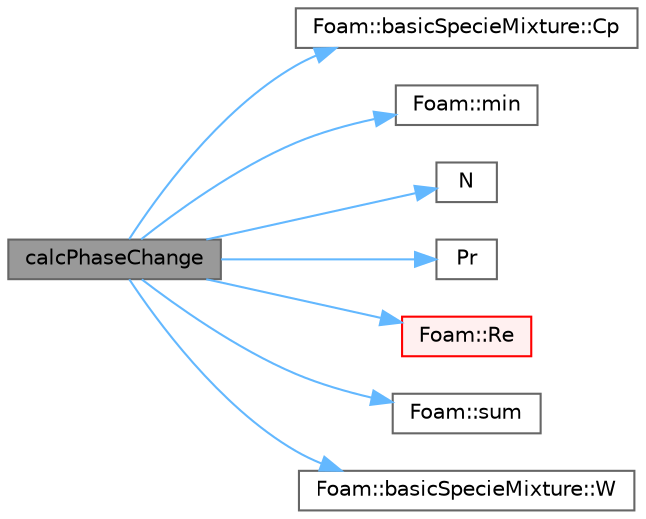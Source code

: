 digraph "calcPhaseChange"
{
 // LATEX_PDF_SIZE
  bgcolor="transparent";
  edge [fontname=Helvetica,fontsize=10,labelfontname=Helvetica,labelfontsize=10];
  node [fontname=Helvetica,fontsize=10,shape=box,height=0.2,width=0.4];
  rankdir="LR";
  Node1 [id="Node000001",label="calcPhaseChange",height=0.2,width=0.4,color="gray40", fillcolor="grey60", style="filled", fontcolor="black",tooltip=" "];
  Node1 -> Node2 [id="edge1_Node000001_Node000002",color="steelblue1",style="solid",tooltip=" "];
  Node2 [id="Node000002",label="Foam::basicSpecieMixture::Cp",height=0.2,width=0.4,color="grey40", fillcolor="white", style="filled",URL="$classFoam_1_1basicSpecieMixture.html#a71054d474e1d23ba90d132a2b04aae1b",tooltip=" "];
  Node1 -> Node3 [id="edge2_Node000001_Node000003",color="steelblue1",style="solid",tooltip=" "];
  Node3 [id="Node000003",label="Foam::min",height=0.2,width=0.4,color="grey40", fillcolor="white", style="filled",URL="$namespaceFoam.html#a96b65441175bbfb9a869045dc05fb0b9",tooltip=" "];
  Node1 -> Node4 [id="edge3_Node000001_Node000004",color="steelblue1",style="solid",tooltip=" "];
  Node4 [id="Node000004",label="N",height=0.2,width=0.4,color="grey40", fillcolor="white", style="filled",URL="$utilities_2preProcessing_2createBoxTurb_2createFields_8H.html#a804189e2ca4d341299f36dc67a16dce4",tooltip=" "];
  Node1 -> Node5 [id="edge4_Node000001_Node000005",color="steelblue1",style="solid",tooltip=" "];
  Node5 [id="Node000005",label="Pr",height=0.2,width=0.4,color="grey40", fillcolor="white", style="filled",URL="$solvers_2heatTransfer_2buoyantBoussinesqSimpleFoam_2readTransportProperties_8H.html#aeb70e6440d8d38bb6bd40b634169896a",tooltip=" "];
  Node1 -> Node6 [id="edge5_Node000001_Node000006",color="steelblue1",style="solid",tooltip=" "];
  Node6 [id="Node000006",label="Foam::Re",height=0.2,width=0.4,color="red", fillcolor="#FFF0F0", style="filled",URL="$namespaceFoam.html#aba66084a6e7a4db11e6f363288e9108f",tooltip=" "];
  Node1 -> Node11 [id="edge6_Node000001_Node000011",color="steelblue1",style="solid",tooltip=" "];
  Node11 [id="Node000011",label="Foam::sum",height=0.2,width=0.4,color="grey40", fillcolor="white", style="filled",URL="$namespaceFoam.html#a2cd7d5e4cff6c81c1d5cb871bd572b18",tooltip=" "];
  Node1 -> Node12 [id="edge7_Node000001_Node000012",color="steelblue1",style="solid",tooltip=" "];
  Node12 [id="Node000012",label="Foam::basicSpecieMixture::W",height=0.2,width=0.4,color="grey40", fillcolor="white", style="filled",URL="$classFoam_1_1basicSpecieMixture.html#a73493aa77723a734f0a140bc7500bfbc",tooltip=" "];
}
